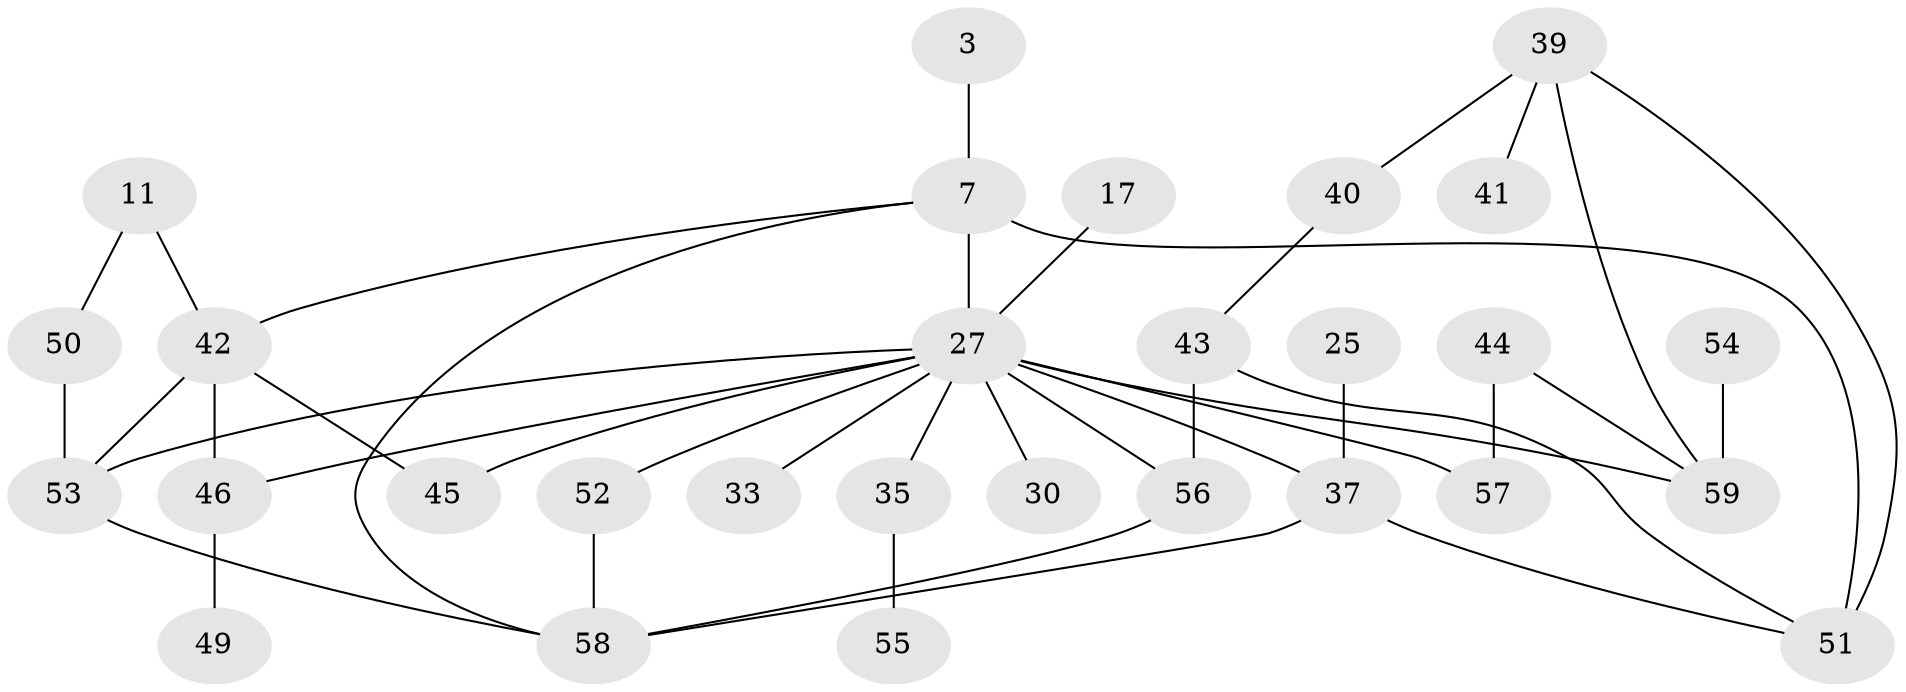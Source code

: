 // original degree distribution, {4: 0.0847457627118644, 6: 0.06779661016949153, 1: 0.2033898305084746, 5: 0.15254237288135594, 3: 0.2542372881355932, 2: 0.23728813559322035}
// Generated by graph-tools (version 1.1) at 2025/42/03/09/25 04:42:40]
// undirected, 29 vertices, 41 edges
graph export_dot {
graph [start="1"]
  node [color=gray90,style=filled];
  3;
  7 [super="+2+4"];
  11;
  17;
  25;
  27 [super="+26+5+24+23"];
  30;
  33;
  35;
  37 [super="+21"];
  39 [super="+28"];
  40;
  41;
  42 [super="+9+15"];
  43;
  44;
  45;
  46 [super="+36+38"];
  49;
  50;
  51 [super="+10"];
  52 [super="+34"];
  53 [super="+47"];
  54;
  55;
  56;
  57 [super="+12"];
  58 [super="+6"];
  59 [super="+20+48+16"];
  3 -- 7;
  7 -- 51 [weight=3];
  7 -- 27 [weight=7];
  7 -- 58;
  7 -- 42;
  11 -- 50;
  11 -- 42;
  17 -- 27;
  25 -- 37;
  27 -- 35;
  27 -- 57;
  27 -- 33;
  27 -- 45;
  27 -- 46 [weight=3];
  27 -- 37 [weight=2];
  27 -- 53 [weight=2];
  27 -- 56;
  27 -- 30;
  27 -- 59 [weight=3];
  27 -- 52;
  35 -- 55;
  37 -- 51;
  37 -- 58;
  39 -- 40 [weight=2];
  39 -- 51;
  39 -- 41;
  39 -- 59 [weight=2];
  40 -- 43;
  42 -- 45;
  42 -- 53;
  42 -- 46;
  43 -- 56;
  43 -- 51;
  44 -- 57;
  44 -- 59;
  46 -- 49;
  50 -- 53;
  52 -- 58;
  53 -- 58;
  54 -- 59;
  56 -- 58;
}
